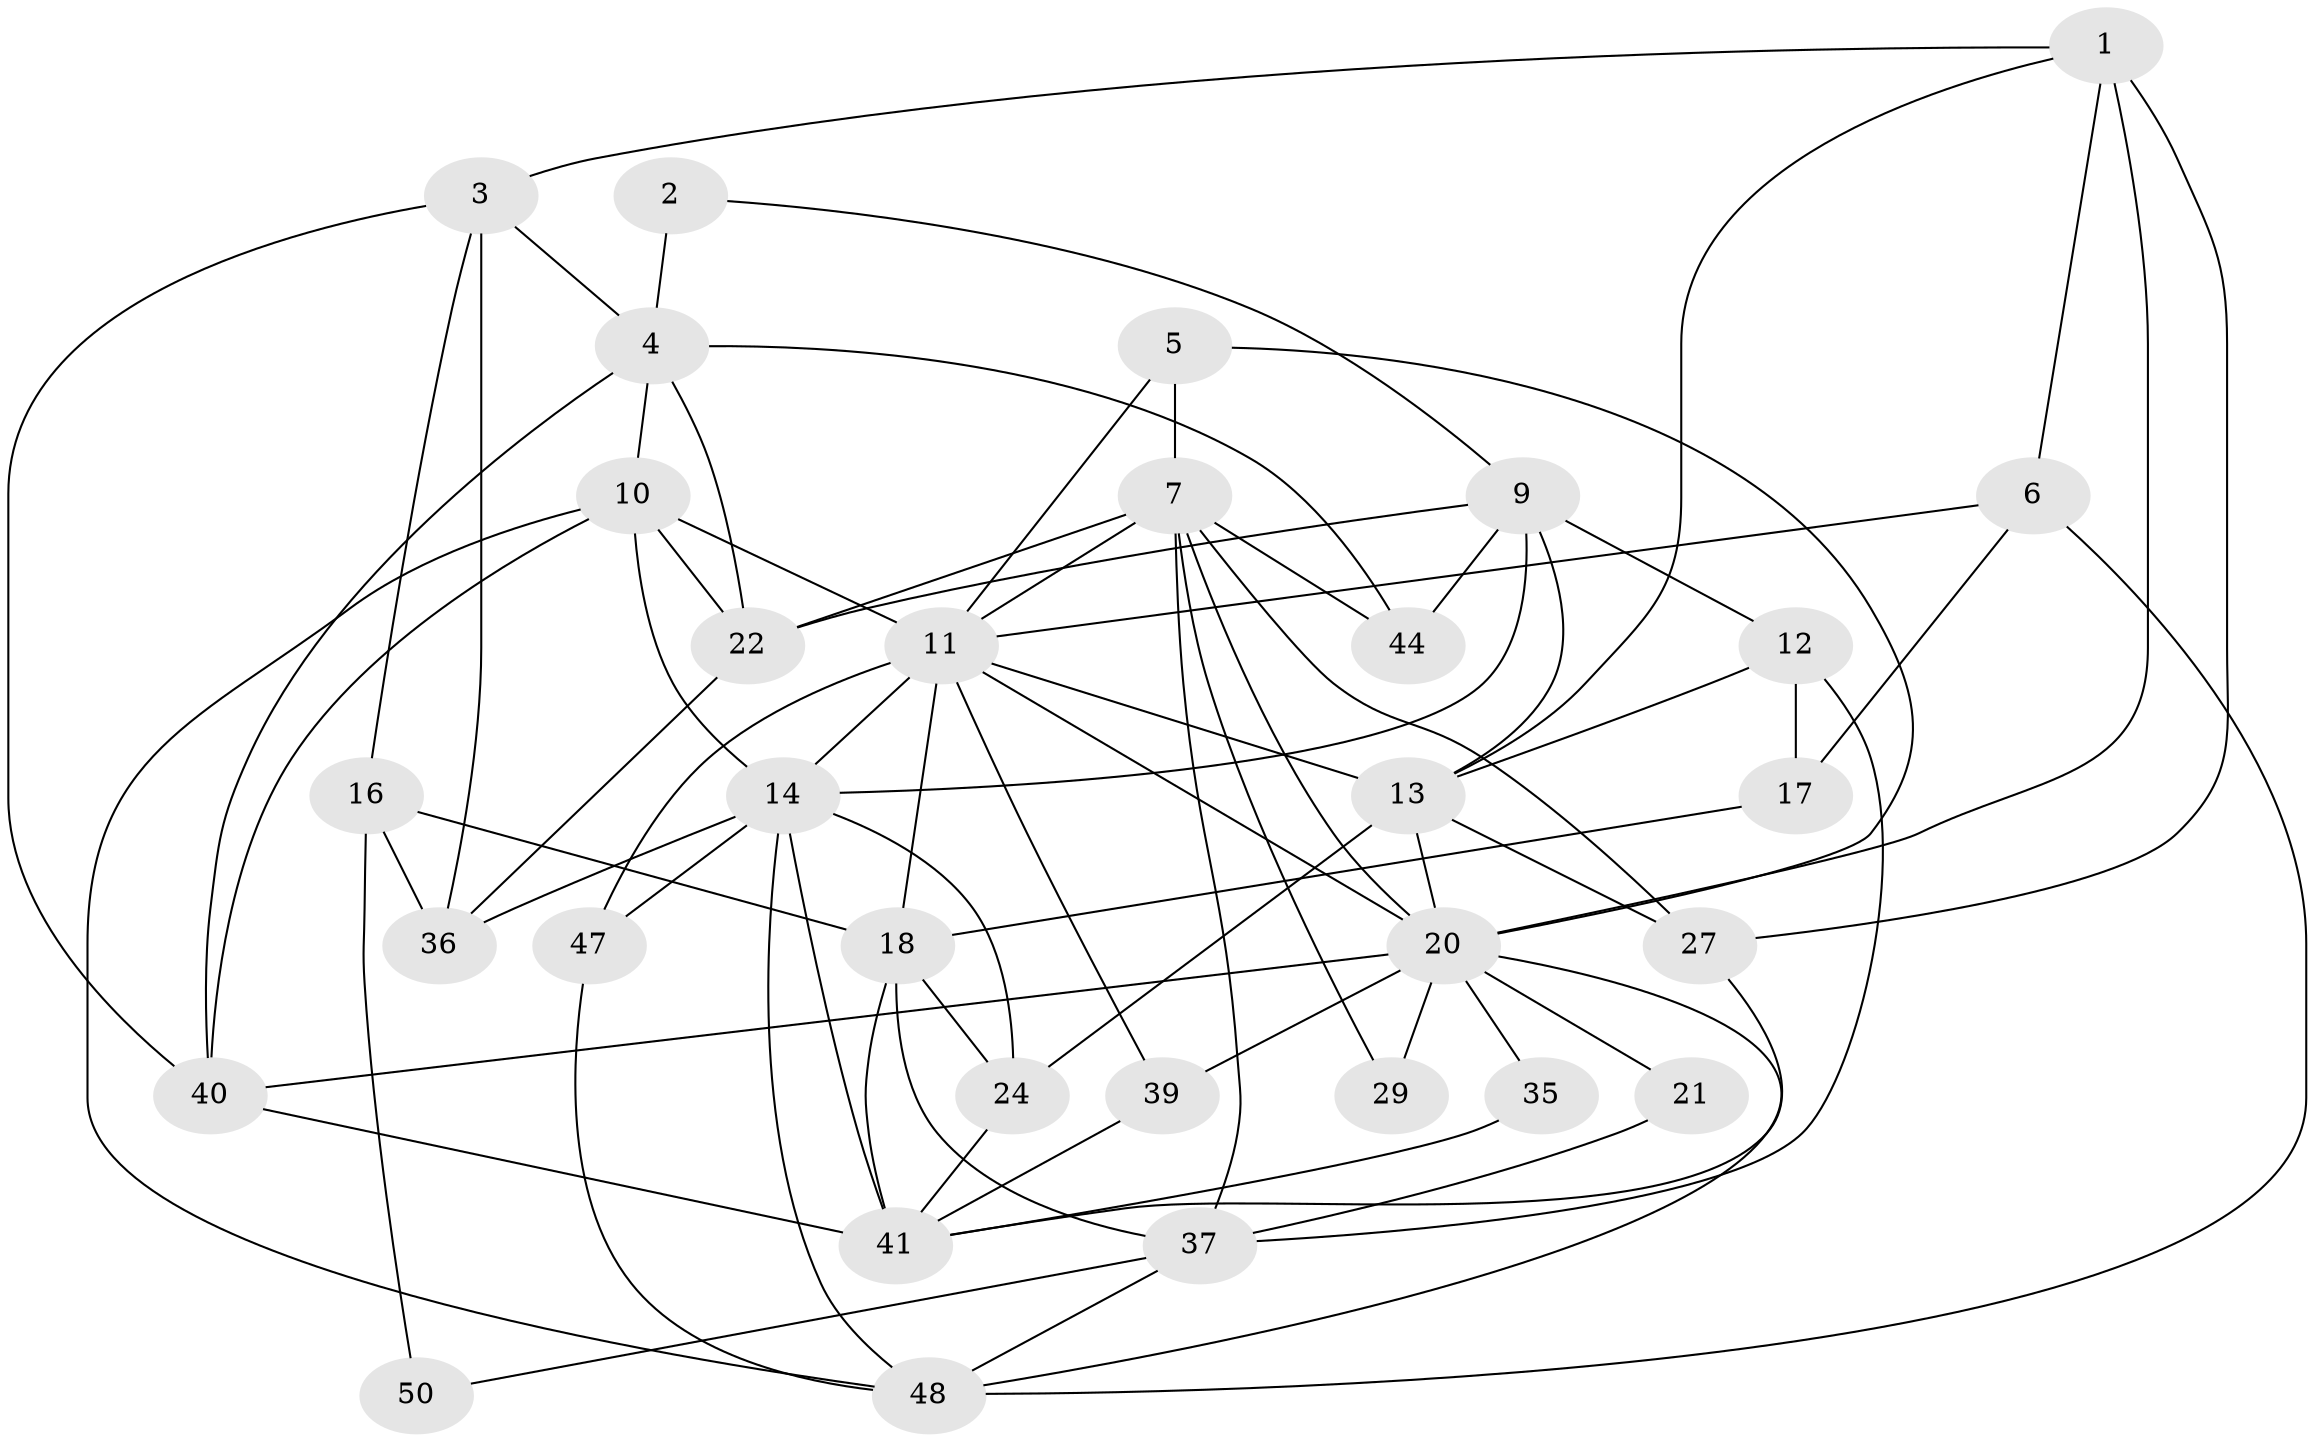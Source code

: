 // Generated by graph-tools (version 1.1) at 2025/23/03/03/25 07:23:56]
// undirected, 32 vertices, 78 edges
graph export_dot {
graph [start="1"]
  node [color=gray90,style=filled];
  1 [super="+26"];
  2;
  3 [super="+8"];
  4 [super="+34"];
  5 [super="+30"];
  6 [super="+15"];
  7 [super="+38"];
  9 [super="+25"];
  10 [super="+51"];
  11 [super="+32"];
  12 [super="+19"];
  13 [super="+53"];
  14 [super="+31"];
  16;
  17;
  18 [super="+23"];
  20 [super="+33"];
  21;
  22 [super="+28"];
  24;
  27 [super="+43"];
  29;
  35;
  36 [super="+42"];
  37 [super="+46"];
  39;
  40 [super="+45"];
  41 [super="+52"];
  44;
  47;
  48 [super="+49"];
  50;
  1 -- 3;
  1 -- 27 [weight=2];
  1 -- 20;
  1 -- 13;
  1 -- 6;
  2 -- 4;
  2 -- 9;
  3 -- 4;
  3 -- 16;
  3 -- 36;
  3 -- 40;
  4 -- 22;
  4 -- 44;
  4 -- 10;
  4 -- 40;
  5 -- 7;
  5 -- 20;
  5 -- 11;
  6 -- 11;
  6 -- 48;
  6 -- 17;
  7 -- 22;
  7 -- 27 [weight=2];
  7 -- 37;
  7 -- 44;
  7 -- 29;
  7 -- 20;
  7 -- 11;
  9 -- 44;
  9 -- 14 [weight=2];
  9 -- 22;
  9 -- 13;
  9 -- 12;
  10 -- 40;
  10 -- 22;
  10 -- 14;
  10 -- 11;
  10 -- 48;
  11 -- 14;
  11 -- 39;
  11 -- 18;
  11 -- 20;
  11 -- 47;
  11 -- 13;
  12 -- 17;
  12 -- 13;
  12 -- 37;
  13 -- 24;
  13 -- 20;
  13 -- 27;
  14 -- 36;
  14 -- 48;
  14 -- 24;
  14 -- 47;
  14 -- 41;
  16 -- 18;
  16 -- 50;
  16 -- 36;
  17 -- 18;
  18 -- 24;
  18 -- 37;
  18 -- 41;
  20 -- 39;
  20 -- 48;
  20 -- 35;
  20 -- 40;
  20 -- 21;
  20 -- 29;
  21 -- 37;
  22 -- 36 [weight=2];
  24 -- 41;
  27 -- 41;
  35 -- 41;
  37 -- 50;
  37 -- 48;
  39 -- 41;
  40 -- 41 [weight=2];
  47 -- 48;
}
